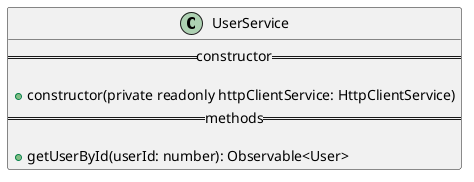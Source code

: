 @startuml UserService
class UserService {
  == constructor ==

  + constructor(private readonly httpClientService: HttpClientService)
  == methods ==

  + getUserById(userId: number): Observable<User>
}
@enduml
